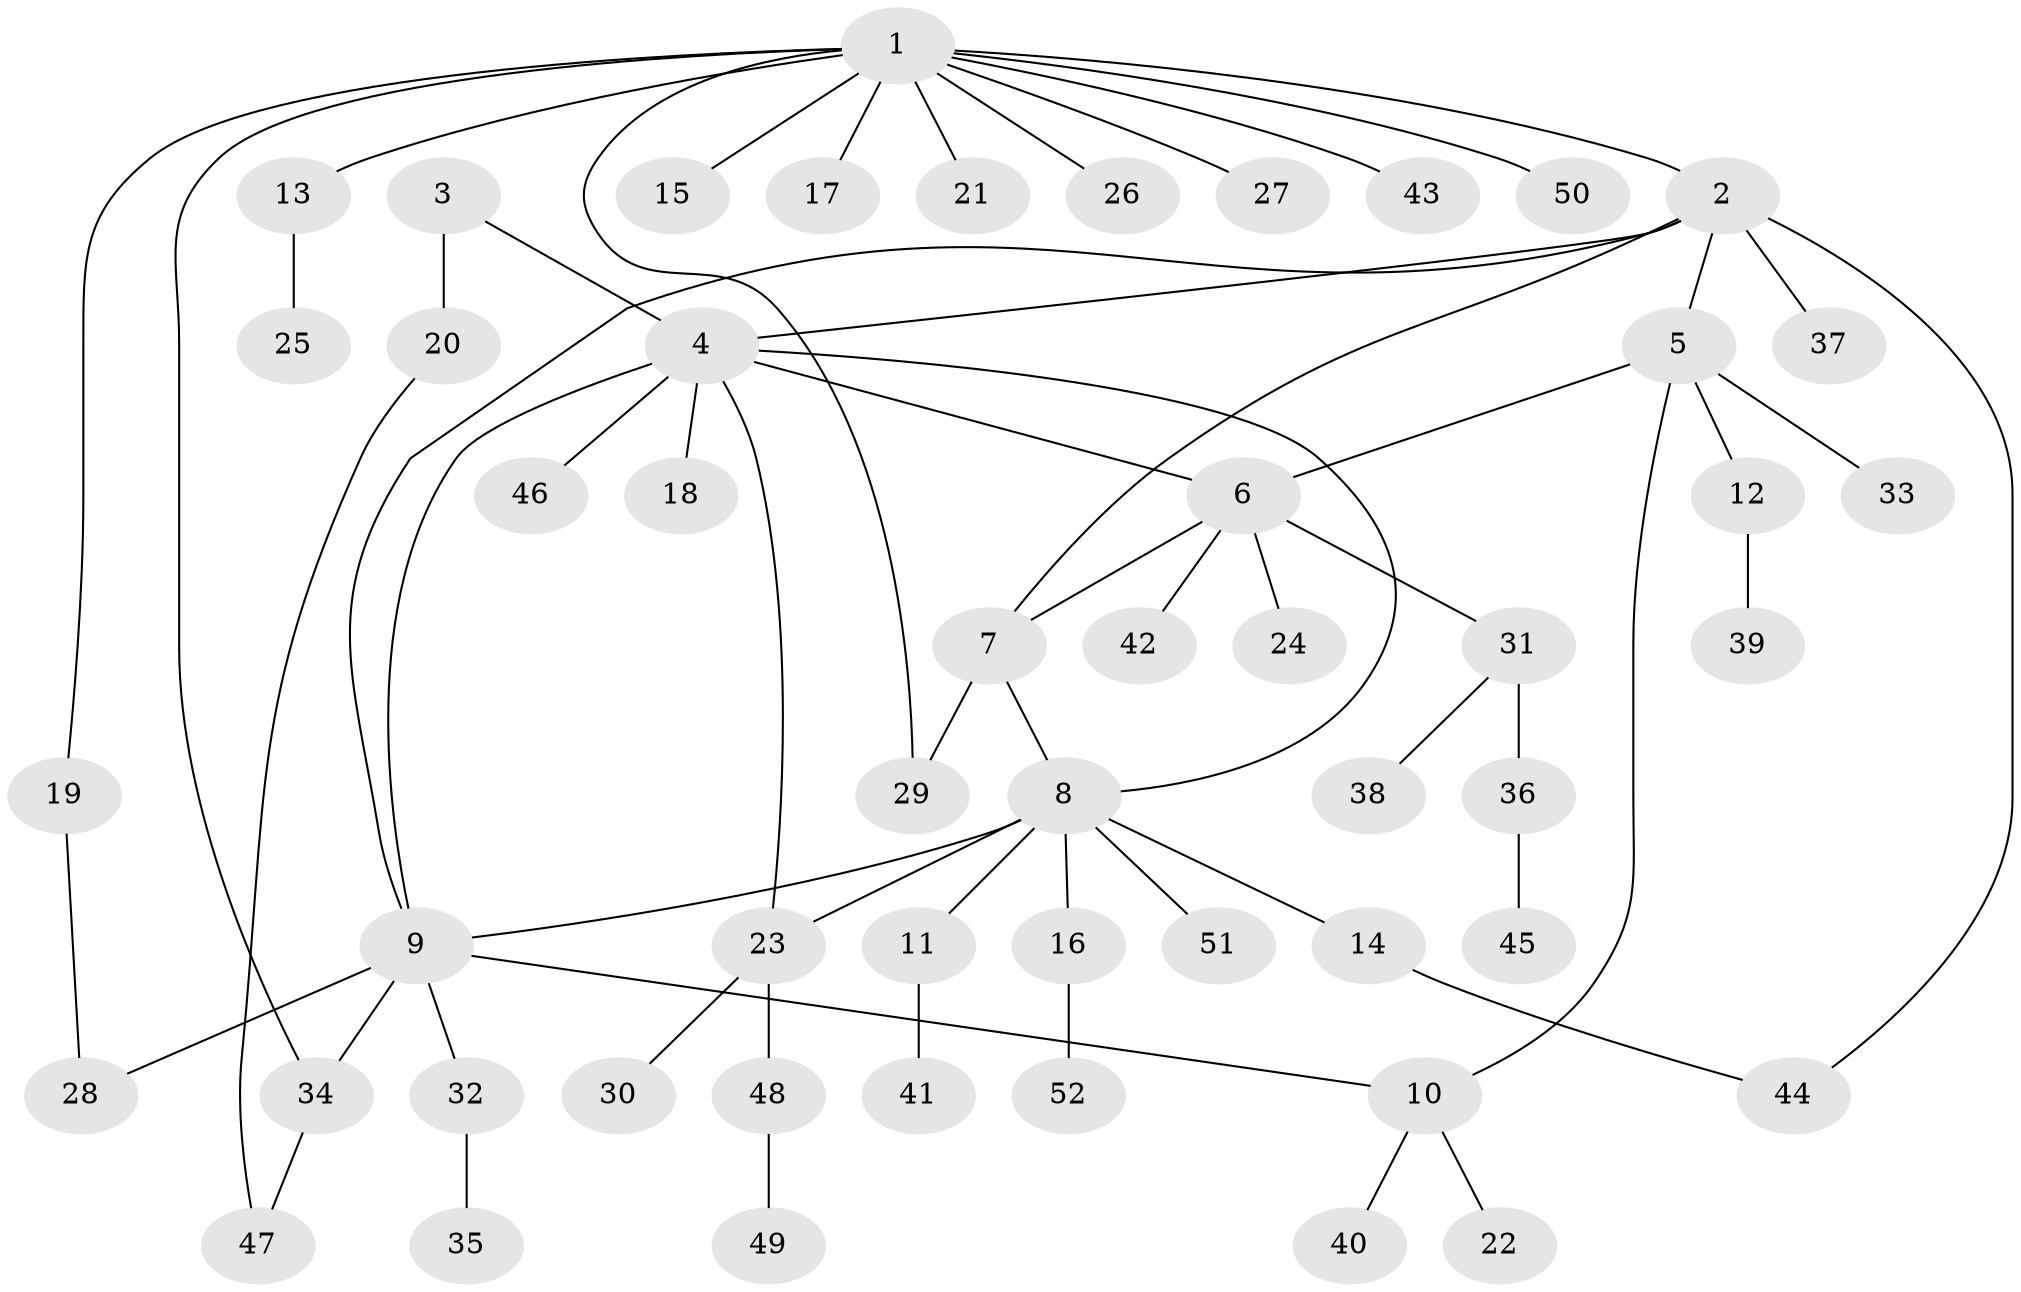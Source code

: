 // Generated by graph-tools (version 1.1) at 2025/02/03/09/25 03:02:52]
// undirected, 52 vertices, 63 edges
graph export_dot {
graph [start="1"]
  node [color=gray90,style=filled];
  1;
  2;
  3;
  4;
  5;
  6;
  7;
  8;
  9;
  10;
  11;
  12;
  13;
  14;
  15;
  16;
  17;
  18;
  19;
  20;
  21;
  22;
  23;
  24;
  25;
  26;
  27;
  28;
  29;
  30;
  31;
  32;
  33;
  34;
  35;
  36;
  37;
  38;
  39;
  40;
  41;
  42;
  43;
  44;
  45;
  46;
  47;
  48;
  49;
  50;
  51;
  52;
  1 -- 2;
  1 -- 13;
  1 -- 15;
  1 -- 17;
  1 -- 19;
  1 -- 21;
  1 -- 26;
  1 -- 27;
  1 -- 29;
  1 -- 34;
  1 -- 43;
  1 -- 50;
  2 -- 4;
  2 -- 5;
  2 -- 7;
  2 -- 9;
  2 -- 37;
  2 -- 44;
  3 -- 4;
  3 -- 20;
  4 -- 6;
  4 -- 8;
  4 -- 9;
  4 -- 18;
  4 -- 23;
  4 -- 46;
  5 -- 6;
  5 -- 10;
  5 -- 12;
  5 -- 33;
  6 -- 7;
  6 -- 24;
  6 -- 31;
  6 -- 42;
  7 -- 8;
  7 -- 29;
  8 -- 9;
  8 -- 11;
  8 -- 14;
  8 -- 16;
  8 -- 23;
  8 -- 51;
  9 -- 10;
  9 -- 28;
  9 -- 32;
  9 -- 34;
  10 -- 22;
  10 -- 40;
  11 -- 41;
  12 -- 39;
  13 -- 25;
  14 -- 44;
  16 -- 52;
  19 -- 28;
  20 -- 47;
  23 -- 30;
  23 -- 48;
  31 -- 36;
  31 -- 38;
  32 -- 35;
  34 -- 47;
  36 -- 45;
  48 -- 49;
}
